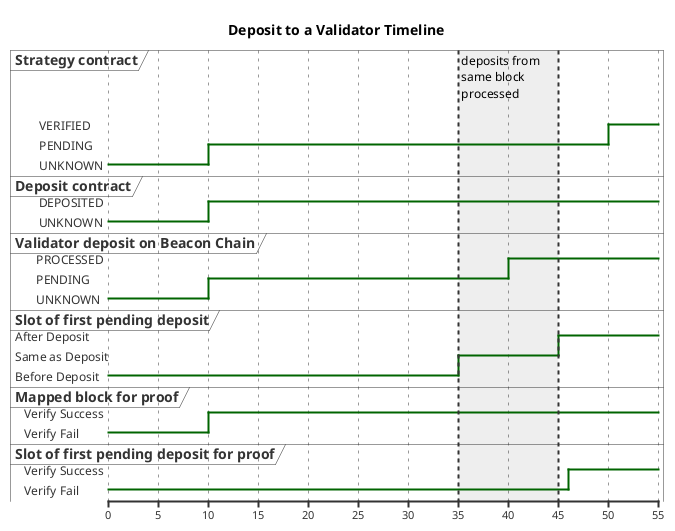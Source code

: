 @startuml

Title Deposit to a Validator Timeline

scale 5 as 50 pixels

robust "Strategy contract" as strat
robust "Deposit contract" as con
robust "Validator deposit on Beacon Chain" as beacon
robust "Slot of first pending deposit" as queue
robust "Mapped block for proof" as mb
robust "Slot of first pending deposit for proof" as fpd

@0
strat is UNKNOWN
con is UNKNOWN
beacon is UNKNOWN
queue is "Before Deposit"
mb is "Verify Fail"
fpd is "Verify Fail"

@+10
strat is PENDING
con is DEPOSITED
beacon is PENDING
mb is "Verify Success"

note top of strat : stakeETH

@+30
beacon is PROCESSED

@+10
strat is VERIFIED

@35
queue is "Same as Deposit"
@45
queue is "After Deposit"
@46
fpd is "Verify Success"

' queue@15 -> strat@50 : Mapped block
' queue@45 -> strat@50 : Slot of First Pending Deposit

' highlight 10 to 20 : mapped\nblocks
highlight 35 to 45 : deposits from\nsame block\nprocessed

@enduml
